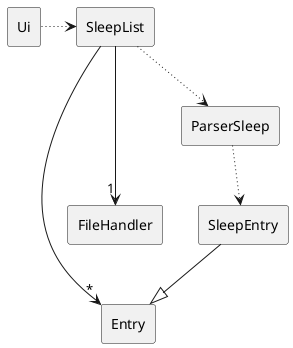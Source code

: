 @startuml

rectangle SleepList
rectangle SleepEntry

rectangle Entry
rectangle FileHandler
rectangle Ui
rectangle ParserSleep

SleepList --> "*" Entry
SleepList ---> "1" FileHandler
SleepList --[dotted]> ParserSleep

Ui -[dotted]> SleepList

SleepEntry --|> Entry

ParserSleep -[dotted]-> SleepEntry

@enduml